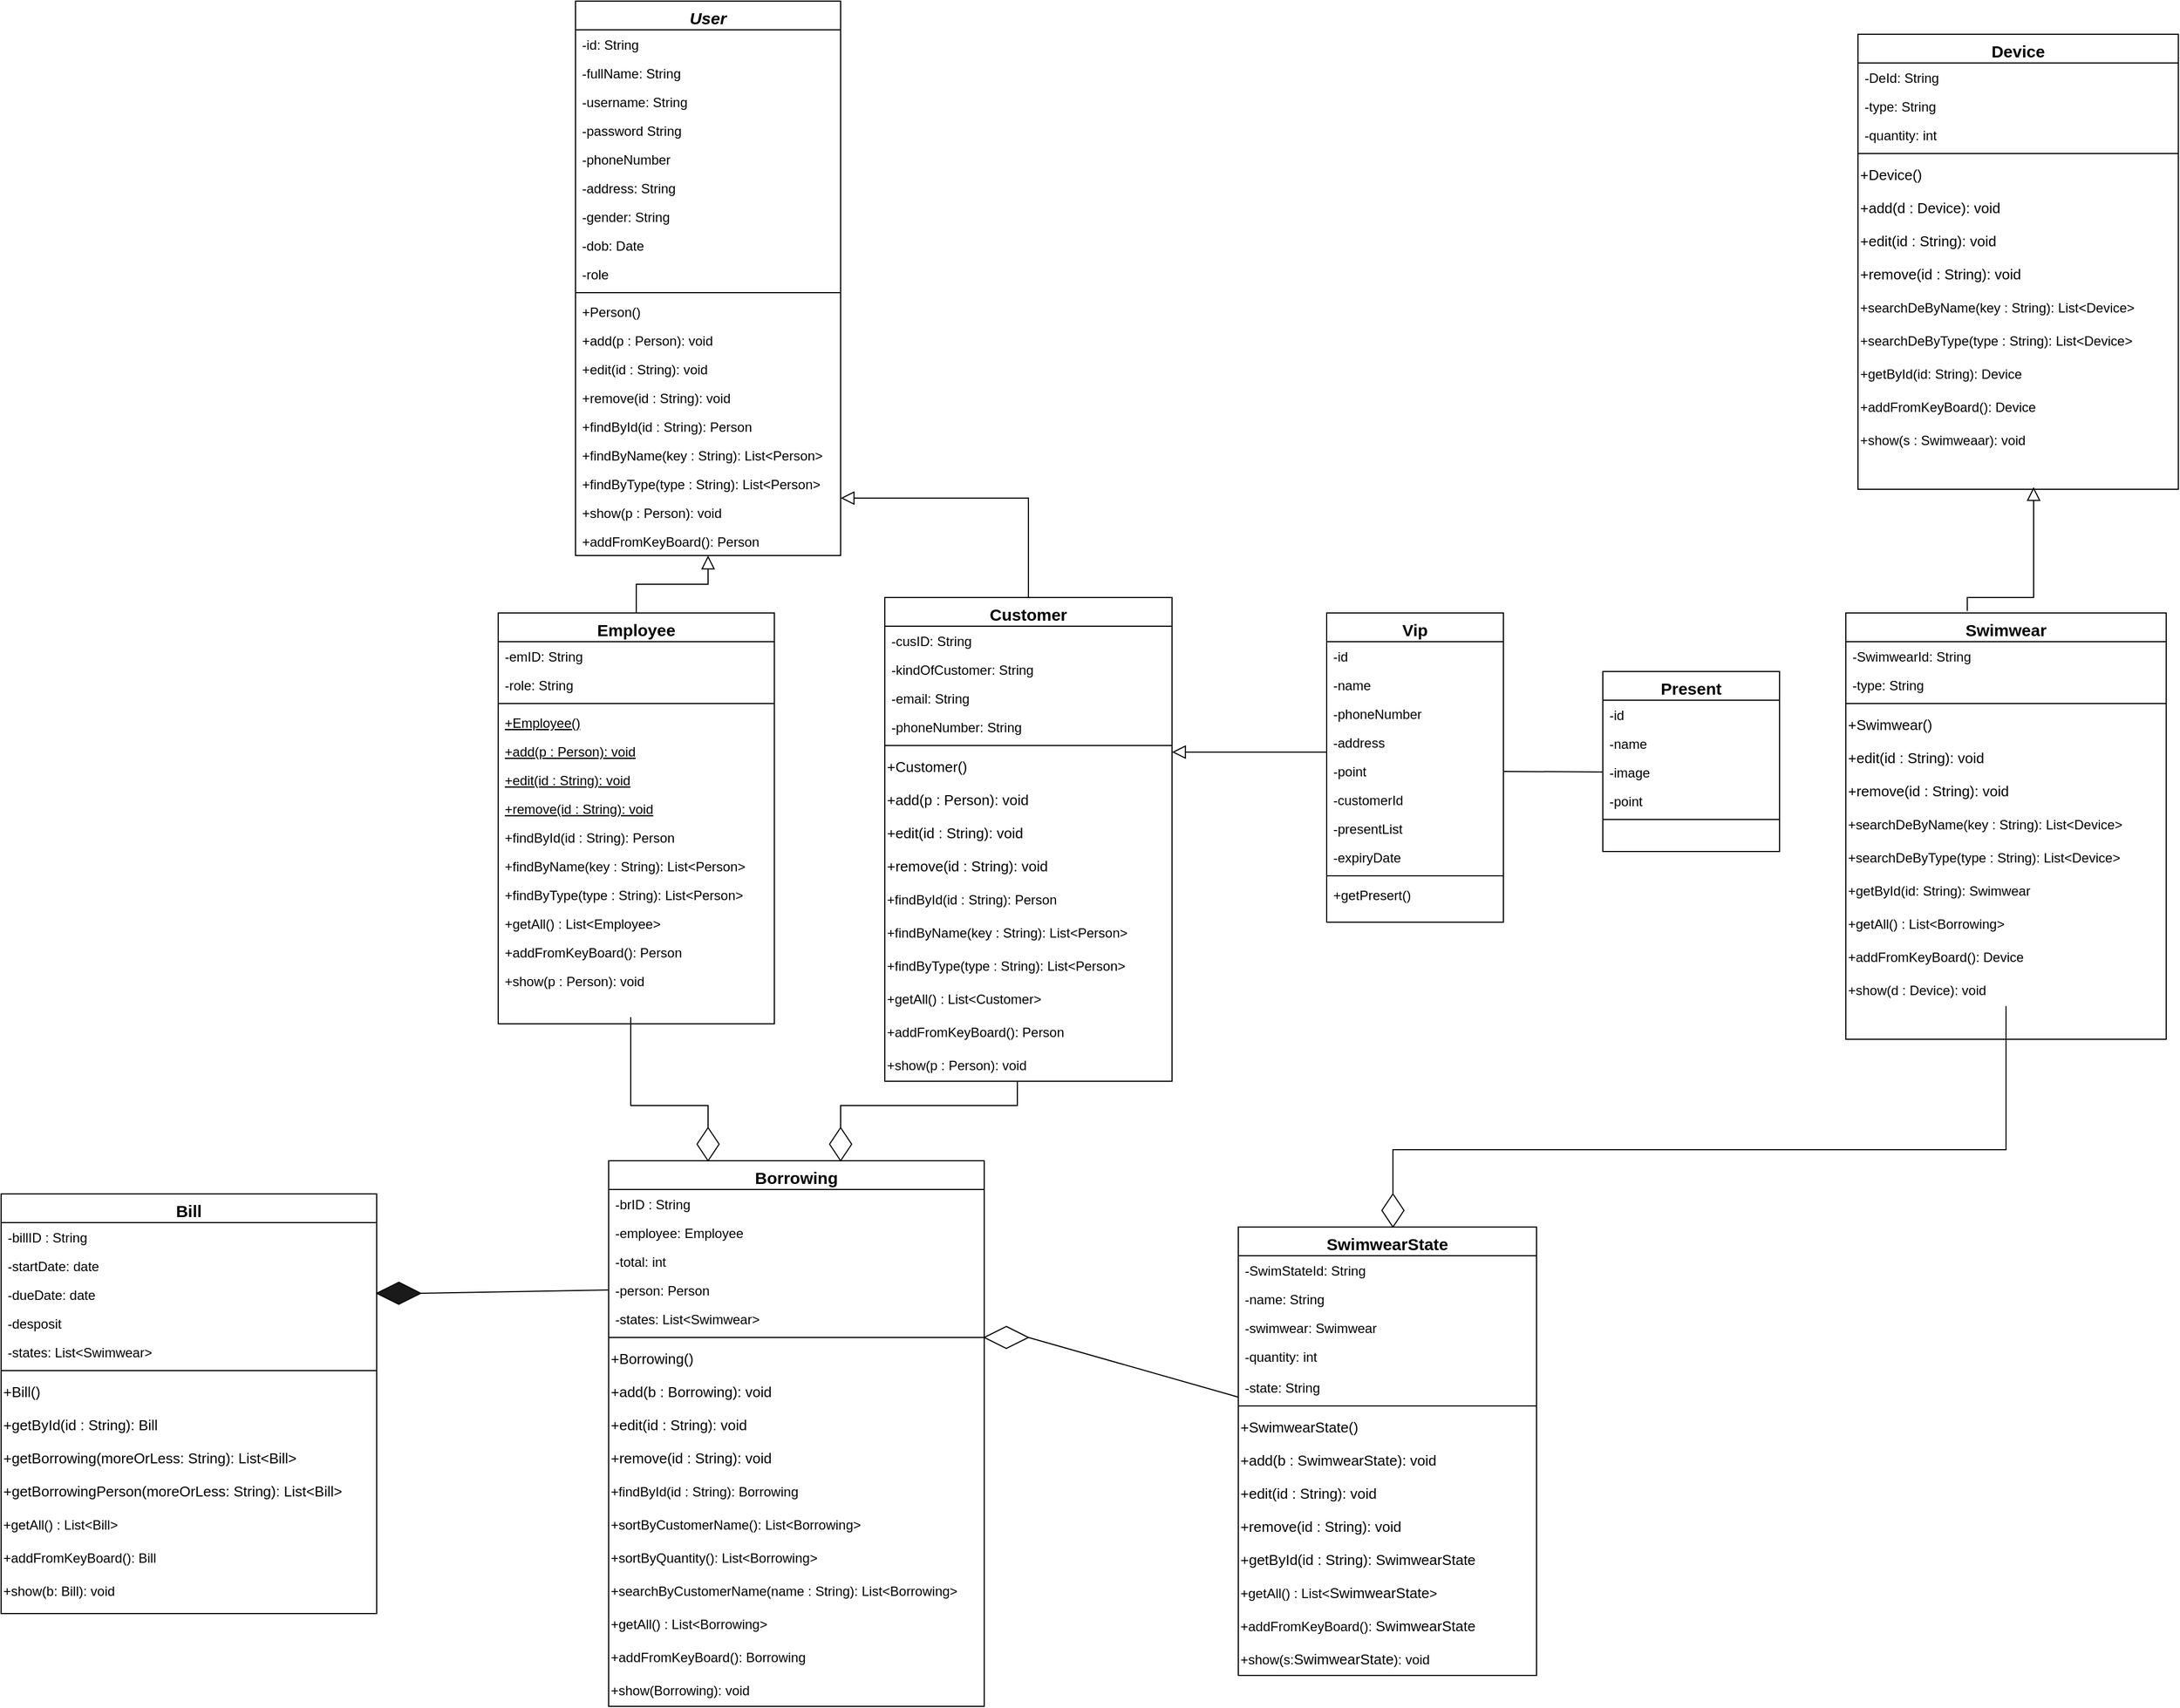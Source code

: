 <mxfile version="20.0.4" type="github">
  <diagram id="C5RBs43oDa-KdzZeNtuy" name="Page-1">
    <mxGraphModel dx="2500" dy="934" grid="1" gridSize="10" guides="1" tooltips="1" connect="1" arrows="1" fold="1" page="1" pageScale="1" pageWidth="827" pageHeight="1169" math="0" shadow="0">
      <root>
        <mxCell id="WIyWlLk6GJQsqaUBKTNV-0" />
        <mxCell id="WIyWlLk6GJQsqaUBKTNV-1" parent="WIyWlLk6GJQsqaUBKTNV-0" />
        <mxCell id="zkfFHV4jXpPFQw0GAbJ--0" value="User" style="swimlane;fontStyle=3;align=center;verticalAlign=top;childLayout=stackLayout;horizontal=1;startSize=26;horizontalStack=0;resizeParent=1;resizeLast=0;collapsible=1;marginBottom=0;rounded=0;shadow=0;strokeWidth=1;fontSize=15;" parent="WIyWlLk6GJQsqaUBKTNV-1" vertex="1">
          <mxGeometry x="80" y="80" width="240" height="502" as="geometry">
            <mxRectangle x="230" y="140" width="160" height="26" as="alternateBounds" />
          </mxGeometry>
        </mxCell>
        <mxCell id="zkfFHV4jXpPFQw0GAbJ--1" value="-id: String" style="text;align=left;verticalAlign=top;spacingLeft=4;spacingRight=4;overflow=hidden;rotatable=0;points=[[0,0.5],[1,0.5]];portConstraint=eastwest;" parent="zkfFHV4jXpPFQw0GAbJ--0" vertex="1">
          <mxGeometry y="26" width="240" height="26" as="geometry" />
        </mxCell>
        <mxCell id="zkfFHV4jXpPFQw0GAbJ--3" value="-fullName: String" style="text;align=left;verticalAlign=top;spacingLeft=4;spacingRight=4;overflow=hidden;rotatable=0;points=[[0,0.5],[1,0.5]];portConstraint=eastwest;rounded=0;shadow=0;html=0;" parent="zkfFHV4jXpPFQw0GAbJ--0" vertex="1">
          <mxGeometry y="52" width="240" height="26" as="geometry" />
        </mxCell>
        <mxCell id="CpSPs4R8aBvfsqDVBA-J-162" value="-username: String" style="text;align=left;verticalAlign=top;spacingLeft=4;spacingRight=4;overflow=hidden;rotatable=0;points=[[0,0.5],[1,0.5]];portConstraint=eastwest;rounded=0;shadow=0;html=0;" parent="zkfFHV4jXpPFQw0GAbJ--0" vertex="1">
          <mxGeometry y="78" width="240" height="26" as="geometry" />
        </mxCell>
        <mxCell id="CpSPs4R8aBvfsqDVBA-J-163" value="-password String" style="text;align=left;verticalAlign=top;spacingLeft=4;spacingRight=4;overflow=hidden;rotatable=0;points=[[0,0.5],[1,0.5]];portConstraint=eastwest;rounded=0;shadow=0;html=0;" parent="zkfFHV4jXpPFQw0GAbJ--0" vertex="1">
          <mxGeometry y="104" width="240" height="26" as="geometry" />
        </mxCell>
        <mxCell id="VSFEl0KNJ44DRiUEqssa-25" value="-phoneNumber" style="text;align=left;verticalAlign=top;spacingLeft=4;spacingRight=4;overflow=hidden;rotatable=0;points=[[0,0.5],[1,0.5]];portConstraint=eastwest;rounded=0;shadow=0;html=0;" vertex="1" parent="zkfFHV4jXpPFQw0GAbJ--0">
          <mxGeometry y="130" width="240" height="26" as="geometry" />
        </mxCell>
        <mxCell id="CpSPs4R8aBvfsqDVBA-J-0" value="-address: String" style="text;align=left;verticalAlign=top;spacingLeft=4;spacingRight=4;overflow=hidden;rotatable=0;points=[[0,0.5],[1,0.5]];portConstraint=eastwest;rounded=0;shadow=0;html=0;" parent="zkfFHV4jXpPFQw0GAbJ--0" vertex="1">
          <mxGeometry y="156" width="240" height="26" as="geometry" />
        </mxCell>
        <mxCell id="CpSPs4R8aBvfsqDVBA-J-1" value="-gender: String" style="text;align=left;verticalAlign=top;spacingLeft=4;spacingRight=4;overflow=hidden;rotatable=0;points=[[0,0.5],[1,0.5]];portConstraint=eastwest;rounded=0;shadow=0;html=0;" parent="zkfFHV4jXpPFQw0GAbJ--0" vertex="1">
          <mxGeometry y="182" width="240" height="26" as="geometry" />
        </mxCell>
        <mxCell id="CpSPs4R8aBvfsqDVBA-J-2" value="-dob: Date" style="text;align=left;verticalAlign=top;spacingLeft=4;spacingRight=4;overflow=hidden;rotatable=0;points=[[0,0.5],[1,0.5]];portConstraint=eastwest;rounded=0;shadow=0;html=0;" parent="zkfFHV4jXpPFQw0GAbJ--0" vertex="1">
          <mxGeometry y="208" width="240" height="26" as="geometry" />
        </mxCell>
        <mxCell id="VSFEl0KNJ44DRiUEqssa-26" value="-role" style="text;align=left;verticalAlign=top;spacingLeft=4;spacingRight=4;overflow=hidden;rotatable=0;points=[[0,0.5],[1,0.5]];portConstraint=eastwest;rounded=0;shadow=0;html=0;" vertex="1" parent="zkfFHV4jXpPFQw0GAbJ--0">
          <mxGeometry y="234" width="240" height="26" as="geometry" />
        </mxCell>
        <mxCell id="zkfFHV4jXpPFQw0GAbJ--4" value="" style="line;html=1;strokeWidth=1;align=left;verticalAlign=middle;spacingTop=-1;spacingLeft=3;spacingRight=3;rotatable=0;labelPosition=right;points=[];portConstraint=eastwest;" parent="zkfFHV4jXpPFQw0GAbJ--0" vertex="1">
          <mxGeometry y="260" width="240" height="8" as="geometry" />
        </mxCell>
        <mxCell id="zkfFHV4jXpPFQw0GAbJ--5" value="+Person()" style="text;align=left;verticalAlign=top;spacingLeft=4;spacingRight=4;overflow=hidden;rotatable=0;points=[[0,0.5],[1,0.5]];portConstraint=eastwest;" parent="zkfFHV4jXpPFQw0GAbJ--0" vertex="1">
          <mxGeometry y="268" width="240" height="26" as="geometry" />
        </mxCell>
        <mxCell id="CpSPs4R8aBvfsqDVBA-J-3" value="+add(p : Person): void" style="text;align=left;verticalAlign=top;spacingLeft=4;spacingRight=4;overflow=hidden;rotatable=0;points=[[0,0.5],[1,0.5]];portConstraint=eastwest;" parent="zkfFHV4jXpPFQw0GAbJ--0" vertex="1">
          <mxGeometry y="294" width="240" height="26" as="geometry" />
        </mxCell>
        <mxCell id="CpSPs4R8aBvfsqDVBA-J-4" value="+edit(id : String): void" style="text;align=left;verticalAlign=top;spacingLeft=4;spacingRight=4;overflow=hidden;rotatable=0;points=[[0,0.5],[1,0.5]];portConstraint=eastwest;" parent="zkfFHV4jXpPFQw0GAbJ--0" vertex="1">
          <mxGeometry y="320" width="240" height="26" as="geometry" />
        </mxCell>
        <mxCell id="CpSPs4R8aBvfsqDVBA-J-5" value="+remove(id : String): void" style="text;align=left;verticalAlign=top;spacingLeft=4;spacingRight=4;overflow=hidden;rotatable=0;points=[[0,0.5],[1,0.5]];portConstraint=eastwest;" parent="zkfFHV4jXpPFQw0GAbJ--0" vertex="1">
          <mxGeometry y="346" width="240" height="26" as="geometry" />
        </mxCell>
        <mxCell id="CpSPs4R8aBvfsqDVBA-J-6" value="+findById(id : String): Person" style="text;align=left;verticalAlign=top;spacingLeft=4;spacingRight=4;overflow=hidden;rotatable=0;points=[[0,0.5],[1,0.5]];portConstraint=eastwest;" parent="zkfFHV4jXpPFQw0GAbJ--0" vertex="1">
          <mxGeometry y="372" width="240" height="26" as="geometry" />
        </mxCell>
        <mxCell id="CpSPs4R8aBvfsqDVBA-J-7" value="+findByName(key : String): List&lt;Person&gt;" style="text;align=left;verticalAlign=top;spacingLeft=4;spacingRight=4;overflow=hidden;rotatable=0;points=[[0,0.5],[1,0.5]];portConstraint=eastwest;" parent="zkfFHV4jXpPFQw0GAbJ--0" vertex="1">
          <mxGeometry y="398" width="240" height="26" as="geometry" />
        </mxCell>
        <mxCell id="CpSPs4R8aBvfsqDVBA-J-10" value="+findByType(type : String): List&lt;Person&gt;" style="text;align=left;verticalAlign=top;spacingLeft=4;spacingRight=4;overflow=hidden;rotatable=0;points=[[0,0.5],[1,0.5]];portConstraint=eastwest;" parent="zkfFHV4jXpPFQw0GAbJ--0" vertex="1">
          <mxGeometry y="424" width="240" height="26" as="geometry" />
        </mxCell>
        <mxCell id="CpSPs4R8aBvfsqDVBA-J-11" value="+show(p : Person): void" style="text;align=left;verticalAlign=top;spacingLeft=4;spacingRight=4;overflow=hidden;rotatable=0;points=[[0,0.5],[1,0.5]];portConstraint=eastwest;" parent="zkfFHV4jXpPFQw0GAbJ--0" vertex="1">
          <mxGeometry y="450" width="240" height="26" as="geometry" />
        </mxCell>
        <mxCell id="CpSPs4R8aBvfsqDVBA-J-12" value="+addFromKeyBoard(): Person" style="text;align=left;verticalAlign=top;spacingLeft=4;spacingRight=4;overflow=hidden;rotatable=0;points=[[0,0.5],[1,0.5]];portConstraint=eastwest;" parent="zkfFHV4jXpPFQw0GAbJ--0" vertex="1">
          <mxGeometry y="476" width="240" height="26" as="geometry" />
        </mxCell>
        <mxCell id="zkfFHV4jXpPFQw0GAbJ--6" value="Employee" style="swimlane;fontStyle=1;align=center;verticalAlign=top;childLayout=stackLayout;horizontal=1;startSize=26;horizontalStack=0;resizeParent=1;resizeLast=0;collapsible=1;marginBottom=0;rounded=0;shadow=0;strokeWidth=1;fontSize=15;" parent="WIyWlLk6GJQsqaUBKTNV-1" vertex="1">
          <mxGeometry x="10" y="634" width="250" height="372" as="geometry">
            <mxRectangle x="130" y="380" width="160" height="26" as="alternateBounds" />
          </mxGeometry>
        </mxCell>
        <mxCell id="zkfFHV4jXpPFQw0GAbJ--7" value="-emID: String" style="text;align=left;verticalAlign=top;spacingLeft=4;spacingRight=4;overflow=hidden;rotatable=0;points=[[0,0.5],[1,0.5]];portConstraint=eastwest;" parent="zkfFHV4jXpPFQw0GAbJ--6" vertex="1">
          <mxGeometry y="26" width="250" height="26" as="geometry" />
        </mxCell>
        <mxCell id="CpSPs4R8aBvfsqDVBA-J-15" value="-role: String" style="text;align=left;verticalAlign=top;spacingLeft=4;spacingRight=4;overflow=hidden;rotatable=0;points=[[0,0.5],[1,0.5]];portConstraint=eastwest;rounded=0;shadow=0;html=0;" parent="zkfFHV4jXpPFQw0GAbJ--6" vertex="1">
          <mxGeometry y="52" width="250" height="26" as="geometry" />
        </mxCell>
        <mxCell id="zkfFHV4jXpPFQw0GAbJ--9" value="" style="line;html=1;strokeWidth=1;align=left;verticalAlign=middle;spacingTop=-1;spacingLeft=3;spacingRight=3;rotatable=0;labelPosition=right;points=[];portConstraint=eastwest;" parent="zkfFHV4jXpPFQw0GAbJ--6" vertex="1">
          <mxGeometry y="78" width="250" height="8" as="geometry" />
        </mxCell>
        <mxCell id="zkfFHV4jXpPFQw0GAbJ--10" value="+Employee()" style="text;align=left;verticalAlign=top;spacingLeft=4;spacingRight=4;overflow=hidden;rotatable=0;points=[[0,0.5],[1,0.5]];portConstraint=eastwest;fontStyle=4" parent="zkfFHV4jXpPFQw0GAbJ--6" vertex="1">
          <mxGeometry y="86" width="250" height="26" as="geometry" />
        </mxCell>
        <mxCell id="CpSPs4R8aBvfsqDVBA-J-16" value="+add(p : Person): void" style="text;align=left;verticalAlign=top;spacingLeft=4;spacingRight=4;overflow=hidden;rotatable=0;points=[[0,0.5],[1,0.5]];portConstraint=eastwest;fontStyle=4" parent="zkfFHV4jXpPFQw0GAbJ--6" vertex="1">
          <mxGeometry y="112" width="250" height="26" as="geometry" />
        </mxCell>
        <mxCell id="CpSPs4R8aBvfsqDVBA-J-17" value="+edit(id : String): void" style="text;align=left;verticalAlign=top;spacingLeft=4;spacingRight=4;overflow=hidden;rotatable=0;points=[[0,0.5],[1,0.5]];portConstraint=eastwest;fontStyle=4" parent="zkfFHV4jXpPFQw0GAbJ--6" vertex="1">
          <mxGeometry y="138" width="250" height="26" as="geometry" />
        </mxCell>
        <mxCell id="CpSPs4R8aBvfsqDVBA-J-18" value="+remove(id : String): void" style="text;align=left;verticalAlign=top;spacingLeft=4;spacingRight=4;overflow=hidden;rotatable=0;points=[[0,0.5],[1,0.5]];portConstraint=eastwest;fontStyle=4" parent="zkfFHV4jXpPFQw0GAbJ--6" vertex="1">
          <mxGeometry y="164" width="250" height="26" as="geometry" />
        </mxCell>
        <mxCell id="zkfFHV4jXpPFQw0GAbJ--11" value="+findById(id : String): Person" style="text;align=left;verticalAlign=top;spacingLeft=4;spacingRight=4;overflow=hidden;rotatable=0;points=[[0,0.5],[1,0.5]];portConstraint=eastwest;" parent="zkfFHV4jXpPFQw0GAbJ--6" vertex="1">
          <mxGeometry y="190" width="250" height="26" as="geometry" />
        </mxCell>
        <mxCell id="CpSPs4R8aBvfsqDVBA-J-19" value="+findByName(key : String): List&lt;Person&gt;" style="text;align=left;verticalAlign=top;spacingLeft=4;spacingRight=4;overflow=hidden;rotatable=0;points=[[0,0.5],[1,0.5]];portConstraint=eastwest;" parent="zkfFHV4jXpPFQw0GAbJ--6" vertex="1">
          <mxGeometry y="216" width="250" height="26" as="geometry" />
        </mxCell>
        <mxCell id="CpSPs4R8aBvfsqDVBA-J-20" value="+findByType(type : String): List&lt;Person&gt;" style="text;align=left;verticalAlign=top;spacingLeft=4;spacingRight=4;overflow=hidden;rotatable=0;points=[[0,0.5],[1,0.5]];portConstraint=eastwest;" parent="zkfFHV4jXpPFQw0GAbJ--6" vertex="1">
          <mxGeometry y="242" width="250" height="26" as="geometry" />
        </mxCell>
        <mxCell id="CpSPs4R8aBvfsqDVBA-J-21" value="+getAll() : List&lt;Employee&gt;" style="text;align=left;verticalAlign=top;spacingLeft=4;spacingRight=4;overflow=hidden;rotatable=0;points=[[0,0.5],[1,0.5]];portConstraint=eastwest;" parent="zkfFHV4jXpPFQw0GAbJ--6" vertex="1">
          <mxGeometry y="268" width="250" height="26" as="geometry" />
        </mxCell>
        <mxCell id="CpSPs4R8aBvfsqDVBA-J-22" value="+addFromKeyBoard(): Person" style="text;align=left;verticalAlign=top;spacingLeft=4;spacingRight=4;overflow=hidden;rotatable=0;points=[[0,0.5],[1,0.5]];portConstraint=eastwest;" parent="zkfFHV4jXpPFQw0GAbJ--6" vertex="1">
          <mxGeometry y="294" width="250" height="26" as="geometry" />
        </mxCell>
        <mxCell id="CpSPs4R8aBvfsqDVBA-J-23" value="+show(p : Person): void" style="text;align=left;verticalAlign=top;spacingLeft=4;spacingRight=4;overflow=hidden;rotatable=0;points=[[0,0.5],[1,0.5]];portConstraint=eastwest;" parent="zkfFHV4jXpPFQw0GAbJ--6" vertex="1">
          <mxGeometry y="320" width="250" height="26" as="geometry" />
        </mxCell>
        <mxCell id="zkfFHV4jXpPFQw0GAbJ--12" value="" style="endArrow=block;endSize=10;endFill=0;shadow=0;strokeWidth=1;rounded=0;edgeStyle=elbowEdgeStyle;elbow=vertical;" parent="WIyWlLk6GJQsqaUBKTNV-1" source="zkfFHV4jXpPFQw0GAbJ--6" target="zkfFHV4jXpPFQw0GAbJ--0" edge="1">
          <mxGeometry width="160" relative="1" as="geometry">
            <mxPoint x="200" y="203" as="sourcePoint" />
            <mxPoint x="200" y="203" as="targetPoint" />
          </mxGeometry>
        </mxCell>
        <mxCell id="zkfFHV4jXpPFQw0GAbJ--13" value="Customer" style="swimlane;fontStyle=1;align=center;verticalAlign=top;childLayout=stackLayout;horizontal=1;startSize=26;horizontalStack=0;resizeParent=1;resizeLast=0;collapsible=1;marginBottom=0;rounded=0;shadow=0;strokeWidth=1;fontSize=15;" parent="WIyWlLk6GJQsqaUBKTNV-1" vertex="1">
          <mxGeometry x="360" y="620" width="260" height="438" as="geometry">
            <mxRectangle x="340" y="380" width="170" height="26" as="alternateBounds" />
          </mxGeometry>
        </mxCell>
        <mxCell id="zkfFHV4jXpPFQw0GAbJ--14" value="-cusID: String" style="text;align=left;verticalAlign=top;spacingLeft=4;spacingRight=4;overflow=hidden;rotatable=0;points=[[0,0.5],[1,0.5]];portConstraint=eastwest;" parent="zkfFHV4jXpPFQw0GAbJ--13" vertex="1">
          <mxGeometry y="26" width="260" height="26" as="geometry" />
        </mxCell>
        <mxCell id="CpSPs4R8aBvfsqDVBA-J-24" value="-kindOfCustomer: String" style="text;align=left;verticalAlign=top;spacingLeft=4;spacingRight=4;overflow=hidden;rotatable=0;points=[[0,0.5],[1,0.5]];portConstraint=eastwest;" parent="zkfFHV4jXpPFQw0GAbJ--13" vertex="1">
          <mxGeometry y="52" width="260" height="26" as="geometry" />
        </mxCell>
        <mxCell id="CpSPs4R8aBvfsqDVBA-J-25" value="-email: String" style="text;align=left;verticalAlign=top;spacingLeft=4;spacingRight=4;overflow=hidden;rotatable=0;points=[[0,0.5],[1,0.5]];portConstraint=eastwest;" parent="zkfFHV4jXpPFQw0GAbJ--13" vertex="1">
          <mxGeometry y="78" width="260" height="26" as="geometry" />
        </mxCell>
        <mxCell id="CpSPs4R8aBvfsqDVBA-J-29" value="-phoneNumber: String" style="text;align=left;verticalAlign=top;spacingLeft=4;spacingRight=4;overflow=hidden;rotatable=0;points=[[0,0.5],[1,0.5]];portConstraint=eastwest;" parent="zkfFHV4jXpPFQw0GAbJ--13" vertex="1">
          <mxGeometry y="104" width="260" height="26" as="geometry" />
        </mxCell>
        <mxCell id="zkfFHV4jXpPFQw0GAbJ--15" value="" style="line;html=1;strokeWidth=1;align=left;verticalAlign=middle;spacingTop=-1;spacingLeft=3;spacingRight=3;rotatable=0;labelPosition=right;points=[];portConstraint=eastwest;" parent="zkfFHV4jXpPFQw0GAbJ--13" vertex="1">
          <mxGeometry y="130" width="260" height="8" as="geometry" />
        </mxCell>
        <mxCell id="CpSPs4R8aBvfsqDVBA-J-30" value="+Customer()" style="text;html=1;align=left;verticalAlign=middle;resizable=0;points=[];autosize=1;strokeColor=none;fillColor=none;fontSize=13;" parent="zkfFHV4jXpPFQw0GAbJ--13" vertex="1">
          <mxGeometry y="138" width="260" height="30" as="geometry" />
        </mxCell>
        <mxCell id="CpSPs4R8aBvfsqDVBA-J-32" value="+add(p : Person): void" style="text;html=1;align=left;verticalAlign=middle;resizable=0;points=[];autosize=1;strokeColor=none;fillColor=none;fontSize=13;" parent="zkfFHV4jXpPFQw0GAbJ--13" vertex="1">
          <mxGeometry y="168" width="260" height="30" as="geometry" />
        </mxCell>
        <mxCell id="CpSPs4R8aBvfsqDVBA-J-33" value="+edit(id : String): void" style="text;html=1;align=left;verticalAlign=middle;resizable=0;points=[];autosize=1;strokeColor=none;fillColor=none;fontSize=13;" parent="zkfFHV4jXpPFQw0GAbJ--13" vertex="1">
          <mxGeometry y="198" width="260" height="30" as="geometry" />
        </mxCell>
        <mxCell id="CpSPs4R8aBvfsqDVBA-J-34" value="+remove(id : String): void" style="text;html=1;align=left;verticalAlign=middle;resizable=0;points=[];autosize=1;strokeColor=none;fillColor=none;fontSize=13;" parent="zkfFHV4jXpPFQw0GAbJ--13" vertex="1">
          <mxGeometry y="228" width="260" height="30" as="geometry" />
        </mxCell>
        <mxCell id="CpSPs4R8aBvfsqDVBA-J-35" value="&lt;span style=&quot;font-size: 12px;&quot;&gt;+findById(id : String): Person&lt;/span&gt;" style="text;html=1;align=left;verticalAlign=middle;resizable=0;points=[];autosize=1;strokeColor=none;fillColor=none;fontSize=13;" parent="zkfFHV4jXpPFQw0GAbJ--13" vertex="1">
          <mxGeometry y="258" width="260" height="30" as="geometry" />
        </mxCell>
        <mxCell id="CpSPs4R8aBvfsqDVBA-J-36" value="&lt;span style=&quot;font-size: 12px;&quot;&gt;+findByName(key : String): List&amp;lt;Person&amp;gt;&lt;/span&gt;" style="text;html=1;align=left;verticalAlign=middle;resizable=0;points=[];autosize=1;strokeColor=none;fillColor=none;fontSize=13;" parent="zkfFHV4jXpPFQw0GAbJ--13" vertex="1">
          <mxGeometry y="288" width="260" height="30" as="geometry" />
        </mxCell>
        <mxCell id="CpSPs4R8aBvfsqDVBA-J-37" value="&lt;span style=&quot;font-size: 12px;&quot;&gt;+findByType(type : String): List&amp;lt;Person&amp;gt;&lt;/span&gt;" style="text;html=1;align=left;verticalAlign=middle;resizable=0;points=[];autosize=1;strokeColor=none;fillColor=none;fontSize=13;" parent="zkfFHV4jXpPFQw0GAbJ--13" vertex="1">
          <mxGeometry y="318" width="260" height="30" as="geometry" />
        </mxCell>
        <mxCell id="CpSPs4R8aBvfsqDVBA-J-38" value="&lt;span style=&quot;font-size: 12px;&quot;&gt;+getAll() : List&amp;lt;Customer&amp;gt;&lt;/span&gt;" style="text;html=1;align=left;verticalAlign=middle;resizable=0;points=[];autosize=1;strokeColor=none;fillColor=none;fontSize=13;" parent="zkfFHV4jXpPFQw0GAbJ--13" vertex="1">
          <mxGeometry y="348" width="260" height="30" as="geometry" />
        </mxCell>
        <mxCell id="CpSPs4R8aBvfsqDVBA-J-39" value="&lt;span style=&quot;font-size: 12px;&quot;&gt;+addFromKeyBoard(): Person&lt;/span&gt;" style="text;html=1;align=left;verticalAlign=middle;resizable=0;points=[];autosize=1;strokeColor=none;fillColor=none;fontSize=13;" parent="zkfFHV4jXpPFQw0GAbJ--13" vertex="1">
          <mxGeometry y="378" width="260" height="30" as="geometry" />
        </mxCell>
        <mxCell id="CpSPs4R8aBvfsqDVBA-J-40" value="&lt;span style=&quot;font-size: 12px;&quot;&gt;+show(p : Person): void&lt;/span&gt;" style="text;html=1;align=left;verticalAlign=middle;resizable=0;points=[];autosize=1;strokeColor=none;fillColor=none;fontSize=13;" parent="zkfFHV4jXpPFQw0GAbJ--13" vertex="1">
          <mxGeometry y="408" width="260" height="30" as="geometry" />
        </mxCell>
        <mxCell id="zkfFHV4jXpPFQw0GAbJ--16" value="" style="endArrow=block;endSize=10;endFill=0;shadow=0;strokeWidth=1;rounded=0;edgeStyle=elbowEdgeStyle;elbow=vertical;" parent="WIyWlLk6GJQsqaUBKTNV-1" source="zkfFHV4jXpPFQw0GAbJ--13" target="zkfFHV4jXpPFQw0GAbJ--0" edge="1">
          <mxGeometry width="160" relative="1" as="geometry">
            <mxPoint x="210" y="373" as="sourcePoint" />
            <mxPoint x="310" y="271" as="targetPoint" />
            <Array as="points">
              <mxPoint x="280" y="530" />
              <mxPoint x="300" y="550" />
              <mxPoint x="340" y="560" />
            </Array>
          </mxGeometry>
        </mxCell>
        <mxCell id="CpSPs4R8aBvfsqDVBA-J-83" value="Borrowing" style="swimlane;fontStyle=1;align=center;verticalAlign=top;childLayout=stackLayout;horizontal=1;startSize=26;horizontalStack=0;resizeParent=1;resizeLast=0;collapsible=1;marginBottom=0;rounded=0;shadow=0;strokeWidth=1;fontSize=15;" parent="WIyWlLk6GJQsqaUBKTNV-1" vertex="1">
          <mxGeometry x="110" y="1130" width="340" height="494" as="geometry">
            <mxRectangle x="340" y="380" width="170" height="26" as="alternateBounds" />
          </mxGeometry>
        </mxCell>
        <mxCell id="CpSPs4R8aBvfsqDVBA-J-84" value="-brID : String" style="text;align=left;verticalAlign=top;spacingLeft=4;spacingRight=4;overflow=hidden;rotatable=0;points=[[0,0.5],[1,0.5]];portConstraint=eastwest;" parent="CpSPs4R8aBvfsqDVBA-J-83" vertex="1">
          <mxGeometry y="26" width="340" height="26" as="geometry" />
        </mxCell>
        <mxCell id="CpSPs4R8aBvfsqDVBA-J-85" value="-employee: Employee" style="text;align=left;verticalAlign=top;spacingLeft=4;spacingRight=4;overflow=hidden;rotatable=0;points=[[0,0.5],[1,0.5]];portConstraint=eastwest;" parent="CpSPs4R8aBvfsqDVBA-J-83" vertex="1">
          <mxGeometry y="52" width="340" height="26" as="geometry" />
        </mxCell>
        <mxCell id="CpSPs4R8aBvfsqDVBA-J-86" value="-total: int" style="text;align=left;verticalAlign=top;spacingLeft=4;spacingRight=4;overflow=hidden;rotatable=0;points=[[0,0.5],[1,0.5]];portConstraint=eastwest;" parent="CpSPs4R8aBvfsqDVBA-J-83" vertex="1">
          <mxGeometry y="78" width="340" height="26" as="geometry" />
        </mxCell>
        <mxCell id="CpSPs4R8aBvfsqDVBA-J-87" value="-person: Person" style="text;align=left;verticalAlign=top;spacingLeft=4;spacingRight=4;overflow=hidden;rotatable=0;points=[[0,0.5],[1,0.5]];portConstraint=eastwest;" parent="CpSPs4R8aBvfsqDVBA-J-83" vertex="1">
          <mxGeometry y="104" width="340" height="26" as="geometry" />
        </mxCell>
        <mxCell id="CpSPs4R8aBvfsqDVBA-J-101" value="-states: List&lt;Swimwear&gt;" style="text;align=left;verticalAlign=top;spacingLeft=4;spacingRight=4;overflow=hidden;rotatable=0;points=[[0,0.5],[1,0.5]];portConstraint=eastwest;" parent="CpSPs4R8aBvfsqDVBA-J-83" vertex="1">
          <mxGeometry y="130" width="340" height="26" as="geometry" />
        </mxCell>
        <mxCell id="CpSPs4R8aBvfsqDVBA-J-88" value="" style="line;html=1;strokeWidth=1;align=left;verticalAlign=middle;spacingTop=-1;spacingLeft=3;spacingRight=3;rotatable=0;labelPosition=right;points=[];portConstraint=eastwest;" parent="CpSPs4R8aBvfsqDVBA-J-83" vertex="1">
          <mxGeometry y="156" width="340" height="8" as="geometry" />
        </mxCell>
        <mxCell id="CpSPs4R8aBvfsqDVBA-J-89" value="+Borrowing()" style="text;html=1;align=left;verticalAlign=middle;resizable=0;points=[];autosize=1;strokeColor=none;fillColor=none;fontSize=13;" parent="CpSPs4R8aBvfsqDVBA-J-83" vertex="1">
          <mxGeometry y="164" width="340" height="30" as="geometry" />
        </mxCell>
        <mxCell id="CpSPs4R8aBvfsqDVBA-J-90" value="+add(b : Borrowing): void" style="text;html=1;align=left;verticalAlign=middle;resizable=0;points=[];autosize=1;strokeColor=none;fillColor=none;fontSize=13;" parent="CpSPs4R8aBvfsqDVBA-J-83" vertex="1">
          <mxGeometry y="194" width="340" height="30" as="geometry" />
        </mxCell>
        <mxCell id="CpSPs4R8aBvfsqDVBA-J-91" value="+edit(id : String): void" style="text;html=1;align=left;verticalAlign=middle;resizable=0;points=[];autosize=1;strokeColor=none;fillColor=none;fontSize=13;" parent="CpSPs4R8aBvfsqDVBA-J-83" vertex="1">
          <mxGeometry y="224" width="340" height="30" as="geometry" />
        </mxCell>
        <mxCell id="CpSPs4R8aBvfsqDVBA-J-92" value="+remove(id : String): void" style="text;html=1;align=left;verticalAlign=middle;resizable=0;points=[];autosize=1;strokeColor=none;fillColor=none;fontSize=13;" parent="CpSPs4R8aBvfsqDVBA-J-83" vertex="1">
          <mxGeometry y="254" width="340" height="30" as="geometry" />
        </mxCell>
        <mxCell id="CpSPs4R8aBvfsqDVBA-J-93" value="&lt;span style=&quot;font-size: 12px;&quot;&gt;+findById(id : String): Borrowing&lt;/span&gt;" style="text;html=1;align=left;verticalAlign=middle;resizable=0;points=[];autosize=1;strokeColor=none;fillColor=none;fontSize=13;" parent="CpSPs4R8aBvfsqDVBA-J-83" vertex="1">
          <mxGeometry y="284" width="340" height="30" as="geometry" />
        </mxCell>
        <mxCell id="CpSPs4R8aBvfsqDVBA-J-94" value="&lt;span style=&quot;font-size: 12px;&quot;&gt;+sortByCustomerName(): List&amp;lt;Borrowing&amp;gt;&lt;/span&gt;" style="text;html=1;align=left;verticalAlign=middle;resizable=0;points=[];autosize=1;strokeColor=none;fillColor=none;fontSize=13;" parent="CpSPs4R8aBvfsqDVBA-J-83" vertex="1">
          <mxGeometry y="314" width="340" height="30" as="geometry" />
        </mxCell>
        <mxCell id="CpSPs4R8aBvfsqDVBA-J-95" value="&lt;span style=&quot;font-size: 12px;&quot;&gt;+sortByQuantity(): List&amp;lt;Borrowing&amp;gt;&lt;/span&gt;" style="text;html=1;align=left;verticalAlign=middle;resizable=0;points=[];autosize=1;strokeColor=none;fillColor=none;fontSize=13;" parent="CpSPs4R8aBvfsqDVBA-J-83" vertex="1">
          <mxGeometry y="344" width="340" height="30" as="geometry" />
        </mxCell>
        <mxCell id="CpSPs4R8aBvfsqDVBA-J-96" value="&lt;span style=&quot;font-size: 12px;&quot;&gt;+searchByCustomerName(name : String): List&amp;lt;Borrowing&amp;gt;&lt;/span&gt;" style="text;html=1;align=left;verticalAlign=middle;resizable=0;points=[];autosize=1;strokeColor=none;fillColor=none;fontSize=13;" parent="CpSPs4R8aBvfsqDVBA-J-83" vertex="1">
          <mxGeometry y="374" width="340" height="30" as="geometry" />
        </mxCell>
        <mxCell id="CpSPs4R8aBvfsqDVBA-J-102" value="&lt;span style=&quot;font-size: 12px;&quot;&gt;+getAll() : List&amp;lt;Borrowing&amp;gt;&lt;/span&gt;" style="text;html=1;align=left;verticalAlign=middle;resizable=0;points=[];autosize=1;strokeColor=none;fillColor=none;fontSize=13;" parent="CpSPs4R8aBvfsqDVBA-J-83" vertex="1">
          <mxGeometry y="404" width="340" height="30" as="geometry" />
        </mxCell>
        <mxCell id="CpSPs4R8aBvfsqDVBA-J-97" value="&lt;span style=&quot;font-size: 12px;&quot;&gt;+addFromKeyBoard(): Borrowing&lt;/span&gt;" style="text;html=1;align=left;verticalAlign=middle;resizable=0;points=[];autosize=1;strokeColor=none;fillColor=none;fontSize=13;" parent="CpSPs4R8aBvfsqDVBA-J-83" vertex="1">
          <mxGeometry y="434" width="340" height="30" as="geometry" />
        </mxCell>
        <mxCell id="CpSPs4R8aBvfsqDVBA-J-98" value="&lt;span style=&quot;font-size: 12px;&quot;&gt;+show(Borrowing): void&lt;/span&gt;" style="text;html=1;align=left;verticalAlign=middle;resizable=0;points=[];autosize=1;strokeColor=none;fillColor=none;fontSize=13;" parent="CpSPs4R8aBvfsqDVBA-J-83" vertex="1">
          <mxGeometry y="464" width="340" height="30" as="geometry" />
        </mxCell>
        <mxCell id="CpSPs4R8aBvfsqDVBA-J-104" value="Bill" style="swimlane;fontStyle=1;align=center;verticalAlign=top;childLayout=stackLayout;horizontal=1;startSize=26;horizontalStack=0;resizeParent=1;resizeLast=0;collapsible=1;marginBottom=0;rounded=0;shadow=0;strokeWidth=1;fontSize=15;" parent="WIyWlLk6GJQsqaUBKTNV-1" vertex="1">
          <mxGeometry x="-440" y="1160" width="340" height="380" as="geometry">
            <mxRectangle x="340" y="380" width="170" height="26" as="alternateBounds" />
          </mxGeometry>
        </mxCell>
        <mxCell id="CpSPs4R8aBvfsqDVBA-J-105" value="-billID : String" style="text;align=left;verticalAlign=top;spacingLeft=4;spacingRight=4;overflow=hidden;rotatable=0;points=[[0,0.5],[1,0.5]];portConstraint=eastwest;" parent="CpSPs4R8aBvfsqDVBA-J-104" vertex="1">
          <mxGeometry y="26" width="340" height="26" as="geometry" />
        </mxCell>
        <mxCell id="CpSPs4R8aBvfsqDVBA-J-106" value="-startDate: date" style="text;align=left;verticalAlign=top;spacingLeft=4;spacingRight=4;overflow=hidden;rotatable=0;points=[[0,0.5],[1,0.5]];portConstraint=eastwest;" parent="CpSPs4R8aBvfsqDVBA-J-104" vertex="1">
          <mxGeometry y="52" width="340" height="26" as="geometry" />
        </mxCell>
        <mxCell id="CpSPs4R8aBvfsqDVBA-J-107" value="-dueDate: date" style="text;align=left;verticalAlign=top;spacingLeft=4;spacingRight=4;overflow=hidden;rotatable=0;points=[[0,0.5],[1,0.5]];portConstraint=eastwest;" parent="CpSPs4R8aBvfsqDVBA-J-104" vertex="1">
          <mxGeometry y="78" width="340" height="26" as="geometry" />
        </mxCell>
        <mxCell id="CpSPs4R8aBvfsqDVBA-J-108" value="-desposit" style="text;align=left;verticalAlign=top;spacingLeft=4;spacingRight=4;overflow=hidden;rotatable=0;points=[[0,0.5],[1,0.5]];portConstraint=eastwest;" parent="CpSPs4R8aBvfsqDVBA-J-104" vertex="1">
          <mxGeometry y="104" width="340" height="26" as="geometry" />
        </mxCell>
        <mxCell id="CpSPs4R8aBvfsqDVBA-J-109" value="-states: List&lt;Swimwear&gt;" style="text;align=left;verticalAlign=top;spacingLeft=4;spacingRight=4;overflow=hidden;rotatable=0;points=[[0,0.5],[1,0.5]];portConstraint=eastwest;" parent="CpSPs4R8aBvfsqDVBA-J-104" vertex="1">
          <mxGeometry y="130" width="340" height="26" as="geometry" />
        </mxCell>
        <mxCell id="CpSPs4R8aBvfsqDVBA-J-110" value="" style="line;html=1;strokeWidth=1;align=left;verticalAlign=middle;spacingTop=-1;spacingLeft=3;spacingRight=3;rotatable=0;labelPosition=right;points=[];portConstraint=eastwest;" parent="CpSPs4R8aBvfsqDVBA-J-104" vertex="1">
          <mxGeometry y="156" width="340" height="8" as="geometry" />
        </mxCell>
        <mxCell id="CpSPs4R8aBvfsqDVBA-J-111" value="+Bill()" style="text;html=1;align=left;verticalAlign=middle;resizable=0;points=[];autosize=1;strokeColor=none;fillColor=none;fontSize=13;" parent="CpSPs4R8aBvfsqDVBA-J-104" vertex="1">
          <mxGeometry y="164" width="340" height="30" as="geometry" />
        </mxCell>
        <mxCell id="CpSPs4R8aBvfsqDVBA-J-112" value="+getById(id : String): Bill" style="text;html=1;align=left;verticalAlign=middle;resizable=0;points=[];autosize=1;strokeColor=none;fillColor=none;fontSize=13;" parent="CpSPs4R8aBvfsqDVBA-J-104" vertex="1">
          <mxGeometry y="194" width="340" height="30" as="geometry" />
        </mxCell>
        <mxCell id="CpSPs4R8aBvfsqDVBA-J-113" value="+getBorrowing(moreOrLess: String): List&amp;lt;Bill&amp;gt;" style="text;html=1;align=left;verticalAlign=middle;resizable=0;points=[];autosize=1;strokeColor=none;fillColor=none;fontSize=13;" parent="CpSPs4R8aBvfsqDVBA-J-104" vertex="1">
          <mxGeometry y="224" width="340" height="30" as="geometry" />
        </mxCell>
        <mxCell id="CpSPs4R8aBvfsqDVBA-J-114" value="+getBorrowingPerson(moreOrLess: String): List&amp;lt;Bill&amp;gt;" style="text;html=1;align=left;verticalAlign=middle;resizable=0;points=[];autosize=1;strokeColor=none;fillColor=none;fontSize=13;" parent="CpSPs4R8aBvfsqDVBA-J-104" vertex="1">
          <mxGeometry y="254" width="340" height="30" as="geometry" />
        </mxCell>
        <mxCell id="CpSPs4R8aBvfsqDVBA-J-115" value="&lt;span style=&quot;font-size: 12px;&quot;&gt;+getAll() : List&amp;lt;Bill&amp;gt;&lt;/span&gt;" style="text;html=1;align=left;verticalAlign=middle;resizable=0;points=[];autosize=1;strokeColor=none;fillColor=none;fontSize=13;" parent="CpSPs4R8aBvfsqDVBA-J-104" vertex="1">
          <mxGeometry y="284" width="340" height="30" as="geometry" />
        </mxCell>
        <mxCell id="CpSPs4R8aBvfsqDVBA-J-116" value="&lt;span style=&quot;font-size: 12px;&quot;&gt;+addFromKeyBoard(): Bill&lt;/span&gt;" style="text;html=1;align=left;verticalAlign=middle;resizable=0;points=[];autosize=1;strokeColor=none;fillColor=none;fontSize=13;" parent="CpSPs4R8aBvfsqDVBA-J-104" vertex="1">
          <mxGeometry y="314" width="340" height="30" as="geometry" />
        </mxCell>
        <mxCell id="CpSPs4R8aBvfsqDVBA-J-117" value="&lt;span style=&quot;font-size: 12px;&quot;&gt;+show(b: Bill): void&lt;/span&gt;" style="text;html=1;align=left;verticalAlign=middle;resizable=0;points=[];autosize=1;strokeColor=none;fillColor=none;fontSize=13;" parent="CpSPs4R8aBvfsqDVBA-J-104" vertex="1">
          <mxGeometry y="344" width="340" height="30" as="geometry" />
        </mxCell>
        <mxCell id="CpSPs4R8aBvfsqDVBA-J-122" value="" style="rhombus;whiteSpace=wrap;html=1;fontSize=15;fillColor=#1A1A1A;" parent="WIyWlLk6GJQsqaUBKTNV-1" vertex="1">
          <mxGeometry x="-100" y="1240" width="40" height="20" as="geometry" />
        </mxCell>
        <mxCell id="CpSPs4R8aBvfsqDVBA-J-124" value="" style="endArrow=none;html=1;rounded=0;fontSize=15;entryX=0;entryY=0.5;entryDx=0;entryDy=0;" parent="WIyWlLk6GJQsqaUBKTNV-1" target="CpSPs4R8aBvfsqDVBA-J-87" edge="1">
          <mxGeometry width="50" height="50" relative="1" as="geometry">
            <mxPoint x="-60" y="1250" as="sourcePoint" />
            <mxPoint x="-10" y="1200" as="targetPoint" />
          </mxGeometry>
        </mxCell>
        <mxCell id="CpSPs4R8aBvfsqDVBA-J-125" value="" style="rhombus;whiteSpace=wrap;html=1;fontSize=15;" parent="WIyWlLk6GJQsqaUBKTNV-1" vertex="1">
          <mxGeometry x="190" y="1100" width="20" height="30" as="geometry" />
        </mxCell>
        <mxCell id="CpSPs4R8aBvfsqDVBA-J-126" value="" style="endArrow=none;html=1;rounded=0;fontSize=15;exitX=0.5;exitY=0;exitDx=0;exitDy=0;" parent="WIyWlLk6GJQsqaUBKTNV-1" source="CpSPs4R8aBvfsqDVBA-J-125" edge="1">
          <mxGeometry width="50" height="50" relative="1" as="geometry">
            <mxPoint x="30" y="1130" as="sourcePoint" />
            <mxPoint x="130" y="1000" as="targetPoint" />
            <Array as="points">
              <mxPoint x="200" y="1080" />
              <mxPoint x="130" y="1080" />
            </Array>
          </mxGeometry>
        </mxCell>
        <mxCell id="CpSPs4R8aBvfsqDVBA-J-128" value="" style="rhombus;whiteSpace=wrap;html=1;fontSize=15;" parent="WIyWlLk6GJQsqaUBKTNV-1" vertex="1">
          <mxGeometry x="310" y="1100" width="20" height="30" as="geometry" />
        </mxCell>
        <mxCell id="CpSPs4R8aBvfsqDVBA-J-129" value="" style="endArrow=none;html=1;rounded=0;fontSize=15;" parent="WIyWlLk6GJQsqaUBKTNV-1" source="CpSPs4R8aBvfsqDVBA-J-128" edge="1">
          <mxGeometry width="50" height="50" relative="1" as="geometry">
            <mxPoint x="290" y="1080" as="sourcePoint" />
            <mxPoint x="480" y="1058" as="targetPoint" />
            <Array as="points">
              <mxPoint x="320" y="1080" />
              <mxPoint x="480" y="1080" />
            </Array>
          </mxGeometry>
        </mxCell>
        <mxCell id="CpSPs4R8aBvfsqDVBA-J-130" value="SwimwearState" style="swimlane;fontStyle=1;align=center;verticalAlign=top;childLayout=stackLayout;horizontal=1;startSize=26;horizontalStack=0;resizeParent=1;resizeLast=0;collapsible=1;marginBottom=0;rounded=0;shadow=0;strokeWidth=1;fontSize=15;" parent="WIyWlLk6GJQsqaUBKTNV-1" vertex="1">
          <mxGeometry x="680" y="1190" width="270" height="406" as="geometry">
            <mxRectangle x="340" y="380" width="170" height="26" as="alternateBounds" />
          </mxGeometry>
        </mxCell>
        <mxCell id="CpSPs4R8aBvfsqDVBA-J-134" value="-SwimStateId: String" style="text;align=left;verticalAlign=top;spacingLeft=4;spacingRight=4;overflow=hidden;rotatable=0;points=[[0,0.5],[1,0.5]];portConstraint=eastwest;" parent="CpSPs4R8aBvfsqDVBA-J-130" vertex="1">
          <mxGeometry y="26" width="270" height="26" as="geometry" />
        </mxCell>
        <mxCell id="VSFEl0KNJ44DRiUEqssa-42" value="-name: String" style="text;align=left;verticalAlign=top;spacingLeft=4;spacingRight=4;overflow=hidden;rotatable=0;points=[[0,0.5],[1,0.5]];portConstraint=eastwest;" vertex="1" parent="CpSPs4R8aBvfsqDVBA-J-130">
          <mxGeometry y="52" width="270" height="26" as="geometry" />
        </mxCell>
        <mxCell id="VSFEl0KNJ44DRiUEqssa-41" value="-swimwear: Swimwear" style="text;align=left;verticalAlign=top;spacingLeft=4;spacingRight=4;overflow=hidden;rotatable=0;points=[[0,0.5],[1,0.5]];portConstraint=eastwest;" vertex="1" parent="CpSPs4R8aBvfsqDVBA-J-130">
          <mxGeometry y="78" width="270" height="26" as="geometry" />
        </mxCell>
        <mxCell id="CpSPs4R8aBvfsqDVBA-J-135" value="-quantity: int" style="text;align=left;verticalAlign=top;spacingLeft=4;spacingRight=4;overflow=hidden;rotatable=0;points=[[0,0.5],[1,0.5]];portConstraint=eastwest;" parent="CpSPs4R8aBvfsqDVBA-J-130" vertex="1">
          <mxGeometry y="104" width="270" height="28" as="geometry" />
        </mxCell>
        <mxCell id="CpSPs4R8aBvfsqDVBA-J-160" value="-state: String" style="text;align=left;verticalAlign=top;spacingLeft=4;spacingRight=4;overflow=hidden;rotatable=0;points=[[0,0.5],[1,0.5]];portConstraint=eastwest;" parent="CpSPs4R8aBvfsqDVBA-J-130" vertex="1">
          <mxGeometry y="132" width="270" height="26" as="geometry" />
        </mxCell>
        <mxCell id="CpSPs4R8aBvfsqDVBA-J-136" value="" style="line;html=1;strokeWidth=1;align=left;verticalAlign=middle;spacingTop=-1;spacingLeft=3;spacingRight=3;rotatable=0;labelPosition=right;points=[];portConstraint=eastwest;" parent="CpSPs4R8aBvfsqDVBA-J-130" vertex="1">
          <mxGeometry y="158" width="270" height="8" as="geometry" />
        </mxCell>
        <mxCell id="CpSPs4R8aBvfsqDVBA-J-137" value="+SwimwearState()" style="text;html=1;align=left;verticalAlign=middle;resizable=0;points=[];autosize=1;strokeColor=none;fillColor=none;fontSize=13;" parent="CpSPs4R8aBvfsqDVBA-J-130" vertex="1">
          <mxGeometry y="166" width="270" height="30" as="geometry" />
        </mxCell>
        <mxCell id="CpSPs4R8aBvfsqDVBA-J-138" value="+add(b : SwimwearState): void" style="text;html=1;align=left;verticalAlign=middle;resizable=0;points=[];autosize=1;strokeColor=none;fillColor=none;fontSize=13;" parent="CpSPs4R8aBvfsqDVBA-J-130" vertex="1">
          <mxGeometry y="196" width="270" height="30" as="geometry" />
        </mxCell>
        <mxCell id="CpSPs4R8aBvfsqDVBA-J-139" value="+edit(id : String): void" style="text;html=1;align=left;verticalAlign=middle;resizable=0;points=[];autosize=1;strokeColor=none;fillColor=none;fontSize=13;" parent="CpSPs4R8aBvfsqDVBA-J-130" vertex="1">
          <mxGeometry y="226" width="270" height="30" as="geometry" />
        </mxCell>
        <mxCell id="CpSPs4R8aBvfsqDVBA-J-140" value="+remove(id : String): void" style="text;html=1;align=left;verticalAlign=middle;resizable=0;points=[];autosize=1;strokeColor=none;fillColor=none;fontSize=13;" parent="CpSPs4R8aBvfsqDVBA-J-130" vertex="1">
          <mxGeometry y="256" width="270" height="30" as="geometry" />
        </mxCell>
        <mxCell id="CpSPs4R8aBvfsqDVBA-J-161" value="+getById(id : String): SwimwearState" style="text;html=1;align=left;verticalAlign=middle;resizable=0;points=[];autosize=1;strokeColor=none;fillColor=none;fontSize=13;" parent="CpSPs4R8aBvfsqDVBA-J-130" vertex="1">
          <mxGeometry y="286" width="270" height="30" as="geometry" />
        </mxCell>
        <mxCell id="CpSPs4R8aBvfsqDVBA-J-145" value="&lt;span style=&quot;font-size: 12px;&quot;&gt;+getAll() : List&amp;lt;&lt;/span&gt;SwimwearState&lt;span style=&quot;font-size: 12px;&quot;&gt;&amp;gt;&lt;/span&gt;" style="text;html=1;align=left;verticalAlign=middle;resizable=0;points=[];autosize=1;strokeColor=none;fillColor=none;fontSize=13;" parent="CpSPs4R8aBvfsqDVBA-J-130" vertex="1">
          <mxGeometry y="316" width="270" height="30" as="geometry" />
        </mxCell>
        <mxCell id="CpSPs4R8aBvfsqDVBA-J-146" value="&lt;span style=&quot;font-size: 12px;&quot;&gt;+addFromKeyBoard():&amp;nbsp;&lt;/span&gt;SwimwearState" style="text;html=1;align=left;verticalAlign=middle;resizable=0;points=[];autosize=1;strokeColor=none;fillColor=none;fontSize=13;" parent="CpSPs4R8aBvfsqDVBA-J-130" vertex="1">
          <mxGeometry y="346" width="270" height="30" as="geometry" />
        </mxCell>
        <mxCell id="CpSPs4R8aBvfsqDVBA-J-147" value="&lt;span style=&quot;font-size: 12px;&quot;&gt;+show(s:&lt;/span&gt;SwimwearState&lt;span style=&quot;font-size: 12px;&quot;&gt;): void&lt;/span&gt;" style="text;html=1;align=left;verticalAlign=middle;resizable=0;points=[];autosize=1;strokeColor=none;fillColor=none;fontSize=13;" parent="CpSPs4R8aBvfsqDVBA-J-130" vertex="1">
          <mxGeometry y="376" width="270" height="30" as="geometry" />
        </mxCell>
        <mxCell id="CpSPs4R8aBvfsqDVBA-J-148" value="Swimwear" style="swimlane;fontStyle=1;align=center;verticalAlign=top;childLayout=stackLayout;horizontal=1;startSize=26;horizontalStack=0;resizeParent=1;resizeLast=0;collapsible=1;marginBottom=0;rounded=0;shadow=0;strokeWidth=1;fontSize=15;" parent="WIyWlLk6GJQsqaUBKTNV-1" vertex="1">
          <mxGeometry x="1230" y="634" width="290" height="386" as="geometry">
            <mxRectangle x="340" y="380" width="170" height="26" as="alternateBounds" />
          </mxGeometry>
        </mxCell>
        <mxCell id="CpSPs4R8aBvfsqDVBA-J-149" value="-SwimwearId: String" style="text;align=left;verticalAlign=top;spacingLeft=4;spacingRight=4;overflow=hidden;rotatable=0;points=[[0,0.5],[1,0.5]];portConstraint=eastwest;" parent="CpSPs4R8aBvfsqDVBA-J-148" vertex="1">
          <mxGeometry y="26" width="290" height="26" as="geometry" />
        </mxCell>
        <mxCell id="CpSPs4R8aBvfsqDVBA-J-150" value="-type: String" style="text;align=left;verticalAlign=top;spacingLeft=4;spacingRight=4;overflow=hidden;rotatable=0;points=[[0,0.5],[1,0.5]];portConstraint=eastwest;" parent="CpSPs4R8aBvfsqDVBA-J-148" vertex="1">
          <mxGeometry y="52" width="290" height="26" as="geometry" />
        </mxCell>
        <mxCell id="CpSPs4R8aBvfsqDVBA-J-151" value="" style="line;html=1;strokeWidth=1;align=left;verticalAlign=middle;spacingTop=-1;spacingLeft=3;spacingRight=3;rotatable=0;labelPosition=right;points=[];portConstraint=eastwest;" parent="CpSPs4R8aBvfsqDVBA-J-148" vertex="1">
          <mxGeometry y="78" width="290" height="8" as="geometry" />
        </mxCell>
        <mxCell id="CpSPs4R8aBvfsqDVBA-J-152" value="+Swimwear()" style="text;html=1;align=left;verticalAlign=middle;resizable=0;points=[];autosize=1;strokeColor=none;fillColor=none;fontSize=13;" parent="CpSPs4R8aBvfsqDVBA-J-148" vertex="1">
          <mxGeometry y="86" width="290" height="30" as="geometry" />
        </mxCell>
        <mxCell id="CpSPs4R8aBvfsqDVBA-J-154" value="+edit(id : String): void" style="text;html=1;align=left;verticalAlign=middle;resizable=0;points=[];autosize=1;strokeColor=none;fillColor=none;fontSize=13;" parent="CpSPs4R8aBvfsqDVBA-J-148" vertex="1">
          <mxGeometry y="116" width="290" height="30" as="geometry" />
        </mxCell>
        <mxCell id="CpSPs4R8aBvfsqDVBA-J-155" value="+remove(id : String): void" style="text;html=1;align=left;verticalAlign=middle;resizable=0;points=[];autosize=1;strokeColor=none;fillColor=none;fontSize=13;" parent="CpSPs4R8aBvfsqDVBA-J-148" vertex="1">
          <mxGeometry y="146" width="290" height="30" as="geometry" />
        </mxCell>
        <mxCell id="CpSPs4R8aBvfsqDVBA-J-156" value="&lt;span style=&quot;font-size: 12px;&quot;&gt;+searchDeByName(key : String): List&amp;lt;Device&amp;gt;&lt;/span&gt;" style="text;html=1;align=left;verticalAlign=middle;resizable=0;points=[];autosize=1;strokeColor=none;fillColor=none;fontSize=13;" parent="CpSPs4R8aBvfsqDVBA-J-148" vertex="1">
          <mxGeometry y="176" width="290" height="30" as="geometry" />
        </mxCell>
        <mxCell id="CpSPs4R8aBvfsqDVBA-J-176" value="&lt;span style=&quot;font-size: 12px;&quot;&gt;+searchDeByType(type : String): List&amp;lt;Device&amp;gt;&lt;/span&gt;" style="text;html=1;align=left;verticalAlign=middle;resizable=0;points=[];autosize=1;strokeColor=none;fillColor=none;fontSize=13;" parent="CpSPs4R8aBvfsqDVBA-J-148" vertex="1">
          <mxGeometry y="206" width="290" height="30" as="geometry" />
        </mxCell>
        <mxCell id="CpSPs4R8aBvfsqDVBA-J-177" value="&lt;span style=&quot;font-size: 12px;&quot;&gt;+getById(id: String): Swimwear&lt;/span&gt;" style="text;html=1;align=left;verticalAlign=middle;resizable=0;points=[];autosize=1;strokeColor=none;fillColor=none;fontSize=13;" parent="CpSPs4R8aBvfsqDVBA-J-148" vertex="1">
          <mxGeometry y="236" width="290" height="30" as="geometry" />
        </mxCell>
        <mxCell id="CpSPs4R8aBvfsqDVBA-J-157" value="&lt;span style=&quot;font-size: 12px;&quot;&gt;+getAll() : List&amp;lt;Borrowing&amp;gt;&lt;/span&gt;" style="text;html=1;align=left;verticalAlign=middle;resizable=0;points=[];autosize=1;strokeColor=none;fillColor=none;fontSize=13;" parent="CpSPs4R8aBvfsqDVBA-J-148" vertex="1">
          <mxGeometry y="266" width="290" height="30" as="geometry" />
        </mxCell>
        <mxCell id="CpSPs4R8aBvfsqDVBA-J-158" value="&lt;span style=&quot;font-size: 12px;&quot;&gt;+addFromKeyBoard(): Device&lt;/span&gt;" style="text;html=1;align=left;verticalAlign=middle;resizable=0;points=[];autosize=1;strokeColor=none;fillColor=none;fontSize=13;" parent="CpSPs4R8aBvfsqDVBA-J-148" vertex="1">
          <mxGeometry y="296" width="290" height="30" as="geometry" />
        </mxCell>
        <mxCell id="CpSPs4R8aBvfsqDVBA-J-159" value="&lt;span style=&quot;font-size: 12px;&quot;&gt;+show(d : Device): void&lt;/span&gt;" style="text;html=1;align=left;verticalAlign=middle;resizable=0;points=[];autosize=1;strokeColor=none;fillColor=none;fontSize=13;" parent="CpSPs4R8aBvfsqDVBA-J-148" vertex="1">
          <mxGeometry y="326" width="290" height="30" as="geometry" />
        </mxCell>
        <mxCell id="CpSPs4R8aBvfsqDVBA-J-172" value="" style="rhombus;whiteSpace=wrap;html=1;fontSize=15;" parent="WIyWlLk6GJQsqaUBKTNV-1" vertex="1">
          <mxGeometry x="450" y="1280" width="40" height="20" as="geometry" />
        </mxCell>
        <mxCell id="CpSPs4R8aBvfsqDVBA-J-173" value="" style="endArrow=none;html=1;rounded=0;fontSize=15;entryX=0;entryY=0.846;entryDx=0;entryDy=0;entryPerimeter=0;" parent="WIyWlLk6GJQsqaUBKTNV-1" target="CpSPs4R8aBvfsqDVBA-J-160" edge="1">
          <mxGeometry width="50" height="50" relative="1" as="geometry">
            <mxPoint x="490" y="1290" as="sourcePoint" />
            <mxPoint x="540" y="1240" as="targetPoint" />
          </mxGeometry>
        </mxCell>
        <mxCell id="CpSPs4R8aBvfsqDVBA-J-174" value="" style="endArrow=none;html=1;rounded=0;fontSize=15;" parent="WIyWlLk6GJQsqaUBKTNV-1" target="CpSPs4R8aBvfsqDVBA-J-159" edge="1">
          <mxGeometry width="50" height="50" relative="1" as="geometry">
            <mxPoint x="820" y="1160" as="sourcePoint" />
            <mxPoint x="820" y="1010" as="targetPoint" />
            <Array as="points">
              <mxPoint x="820" y="1120" />
              <mxPoint x="1375" y="1120" />
            </Array>
          </mxGeometry>
        </mxCell>
        <mxCell id="CpSPs4R8aBvfsqDVBA-J-175" value="" style="rhombus;whiteSpace=wrap;html=1;fontSize=15;" parent="WIyWlLk6GJQsqaUBKTNV-1" vertex="1">
          <mxGeometry x="810" y="1160" width="20" height="30" as="geometry" />
        </mxCell>
        <mxCell id="CpSPs4R8aBvfsqDVBA-J-178" value="Device" style="swimlane;fontStyle=1;align=center;verticalAlign=top;childLayout=stackLayout;horizontal=1;startSize=26;horizontalStack=0;resizeParent=1;resizeLast=0;collapsible=1;marginBottom=0;rounded=0;shadow=0;strokeWidth=1;fontSize=15;" parent="WIyWlLk6GJQsqaUBKTNV-1" vertex="1">
          <mxGeometry x="1241" y="110" width="290" height="412" as="geometry">
            <mxRectangle x="340" y="380" width="170" height="26" as="alternateBounds" />
          </mxGeometry>
        </mxCell>
        <mxCell id="CpSPs4R8aBvfsqDVBA-J-179" value="-DeId: String" style="text;align=left;verticalAlign=top;spacingLeft=4;spacingRight=4;overflow=hidden;rotatable=0;points=[[0,0.5],[1,0.5]];portConstraint=eastwest;" parent="CpSPs4R8aBvfsqDVBA-J-178" vertex="1">
          <mxGeometry y="26" width="290" height="26" as="geometry" />
        </mxCell>
        <mxCell id="CpSPs4R8aBvfsqDVBA-J-192" value="-type: String" style="text;align=left;verticalAlign=top;spacingLeft=4;spacingRight=4;overflow=hidden;rotatable=0;points=[[0,0.5],[1,0.5]];portConstraint=eastwest;" parent="CpSPs4R8aBvfsqDVBA-J-178" vertex="1">
          <mxGeometry y="52" width="290" height="26" as="geometry" />
        </mxCell>
        <mxCell id="CpSPs4R8aBvfsqDVBA-J-180" value="-quantity: int" style="text;align=left;verticalAlign=top;spacingLeft=4;spacingRight=4;overflow=hidden;rotatable=0;points=[[0,0.5],[1,0.5]];portConstraint=eastwest;" parent="CpSPs4R8aBvfsqDVBA-J-178" vertex="1">
          <mxGeometry y="78" width="290" height="26" as="geometry" />
        </mxCell>
        <mxCell id="CpSPs4R8aBvfsqDVBA-J-181" value="" style="line;html=1;strokeWidth=1;align=left;verticalAlign=middle;spacingTop=-1;spacingLeft=3;spacingRight=3;rotatable=0;labelPosition=right;points=[];portConstraint=eastwest;" parent="CpSPs4R8aBvfsqDVBA-J-178" vertex="1">
          <mxGeometry y="104" width="290" height="8" as="geometry" />
        </mxCell>
        <mxCell id="CpSPs4R8aBvfsqDVBA-J-182" value="+Device()" style="text;html=1;align=left;verticalAlign=middle;resizable=0;points=[];autosize=1;strokeColor=none;fillColor=none;fontSize=13;" parent="CpSPs4R8aBvfsqDVBA-J-178" vertex="1">
          <mxGeometry y="112" width="290" height="30" as="geometry" />
        </mxCell>
        <mxCell id="CpSPs4R8aBvfsqDVBA-J-183" value="+add(d : Device): void" style="text;html=1;align=left;verticalAlign=middle;resizable=0;points=[];autosize=1;strokeColor=none;fillColor=none;fontSize=13;" parent="CpSPs4R8aBvfsqDVBA-J-178" vertex="1">
          <mxGeometry y="142" width="290" height="30" as="geometry" />
        </mxCell>
        <mxCell id="CpSPs4R8aBvfsqDVBA-J-184" value="+edit(id : String): void" style="text;html=1;align=left;verticalAlign=middle;resizable=0;points=[];autosize=1;strokeColor=none;fillColor=none;fontSize=13;" parent="CpSPs4R8aBvfsqDVBA-J-178" vertex="1">
          <mxGeometry y="172" width="290" height="30" as="geometry" />
        </mxCell>
        <mxCell id="CpSPs4R8aBvfsqDVBA-J-185" value="+remove(id : String): void" style="text;html=1;align=left;verticalAlign=middle;resizable=0;points=[];autosize=1;strokeColor=none;fillColor=none;fontSize=13;" parent="CpSPs4R8aBvfsqDVBA-J-178" vertex="1">
          <mxGeometry y="202" width="290" height="30" as="geometry" />
        </mxCell>
        <mxCell id="CpSPs4R8aBvfsqDVBA-J-186" value="&lt;span style=&quot;font-size: 12px;&quot;&gt;+searchDeByName(key : String): List&amp;lt;Device&amp;gt;&lt;/span&gt;" style="text;html=1;align=left;verticalAlign=middle;resizable=0;points=[];autosize=1;strokeColor=none;fillColor=none;fontSize=13;" parent="CpSPs4R8aBvfsqDVBA-J-178" vertex="1">
          <mxGeometry y="232" width="290" height="30" as="geometry" />
        </mxCell>
        <mxCell id="CpSPs4R8aBvfsqDVBA-J-187" value="&lt;span style=&quot;font-size: 12px;&quot;&gt;+searchDeByType(type : String): List&amp;lt;Device&amp;gt;&lt;/span&gt;" style="text;html=1;align=left;verticalAlign=middle;resizable=0;points=[];autosize=1;strokeColor=none;fillColor=none;fontSize=13;" parent="CpSPs4R8aBvfsqDVBA-J-178" vertex="1">
          <mxGeometry y="262" width="290" height="30" as="geometry" />
        </mxCell>
        <mxCell id="CpSPs4R8aBvfsqDVBA-J-188" value="&lt;span style=&quot;font-size: 12px;&quot;&gt;+getById(id: String): Device&lt;/span&gt;" style="text;html=1;align=left;verticalAlign=middle;resizable=0;points=[];autosize=1;strokeColor=none;fillColor=none;fontSize=13;" parent="CpSPs4R8aBvfsqDVBA-J-178" vertex="1">
          <mxGeometry y="292" width="290" height="30" as="geometry" />
        </mxCell>
        <mxCell id="CpSPs4R8aBvfsqDVBA-J-190" value="&lt;span style=&quot;font-size: 12px;&quot;&gt;+addFromKeyBoard(): Device&lt;/span&gt;" style="text;html=1;align=left;verticalAlign=middle;resizable=0;points=[];autosize=1;strokeColor=none;fillColor=none;fontSize=13;" parent="CpSPs4R8aBvfsqDVBA-J-178" vertex="1">
          <mxGeometry y="322" width="290" height="30" as="geometry" />
        </mxCell>
        <mxCell id="CpSPs4R8aBvfsqDVBA-J-191" value="&lt;span style=&quot;font-size: 12px;&quot;&gt;+show(s : Swimweaar): void&lt;/span&gt;" style="text;html=1;align=left;verticalAlign=middle;resizable=0;points=[];autosize=1;strokeColor=none;fillColor=none;fontSize=13;" parent="CpSPs4R8aBvfsqDVBA-J-178" vertex="1">
          <mxGeometry y="352" width="290" height="30" as="geometry" />
        </mxCell>
        <mxCell id="CpSPs4R8aBvfsqDVBA-J-193" value="" style="endArrow=block;endSize=10;endFill=0;shadow=0;strokeWidth=1;rounded=0;edgeStyle=elbowEdgeStyle;elbow=vertical;exitX=0.379;exitY=-0.005;exitDx=0;exitDy=0;exitPerimeter=0;" parent="WIyWlLk6GJQsqaUBKTNV-1" source="CpSPs4R8aBvfsqDVBA-J-148" edge="1">
          <mxGeometry width="160" relative="1" as="geometry">
            <mxPoint x="910" y="634" as="sourcePoint" />
            <mxPoint x="1400" y="520" as="targetPoint" />
            <Array as="points">
              <mxPoint x="960" y="620" />
            </Array>
          </mxGeometry>
        </mxCell>
        <mxCell id="VSFEl0KNJ44DRiUEqssa-0" value="Vip" style="swimlane;fontStyle=1;align=center;verticalAlign=top;childLayout=stackLayout;horizontal=1;startSize=26;horizontalStack=0;resizeParent=1;resizeLast=0;collapsible=1;marginBottom=0;rounded=0;shadow=0;strokeWidth=1;fontSize=15;" vertex="1" parent="WIyWlLk6GJQsqaUBKTNV-1">
          <mxGeometry x="760" y="634" width="160" height="280" as="geometry">
            <mxRectangle x="550" y="140" width="160" height="26" as="alternateBounds" />
          </mxGeometry>
        </mxCell>
        <mxCell id="VSFEl0KNJ44DRiUEqssa-1" value="-id" style="text;align=left;verticalAlign=top;spacingLeft=4;spacingRight=4;overflow=hidden;rotatable=0;points=[[0,0.5],[1,0.5]];portConstraint=eastwest;" vertex="1" parent="VSFEl0KNJ44DRiUEqssa-0">
          <mxGeometry y="26" width="160" height="26" as="geometry" />
        </mxCell>
        <mxCell id="VSFEl0KNJ44DRiUEqssa-2" value="-name" style="text;align=left;verticalAlign=top;spacingLeft=4;spacingRight=4;overflow=hidden;rotatable=0;points=[[0,0.5],[1,0.5]];portConstraint=eastwest;rounded=0;shadow=0;html=0;" vertex="1" parent="VSFEl0KNJ44DRiUEqssa-0">
          <mxGeometry y="52" width="160" height="26" as="geometry" />
        </mxCell>
        <mxCell id="VSFEl0KNJ44DRiUEqssa-3" value="-phoneNumber" style="text;align=left;verticalAlign=top;spacingLeft=4;spacingRight=4;overflow=hidden;rotatable=0;points=[[0,0.5],[1,0.5]];portConstraint=eastwest;rounded=0;shadow=0;html=0;" vertex="1" parent="VSFEl0KNJ44DRiUEqssa-0">
          <mxGeometry y="78" width="160" height="26" as="geometry" />
        </mxCell>
        <mxCell id="VSFEl0KNJ44DRiUEqssa-10" value="-address" style="text;align=left;verticalAlign=top;spacingLeft=4;spacingRight=4;overflow=hidden;rotatable=0;points=[[0,0.5],[1,0.5]];portConstraint=eastwest;rounded=0;shadow=0;html=0;" vertex="1" parent="VSFEl0KNJ44DRiUEqssa-0">
          <mxGeometry y="104" width="160" height="26" as="geometry" />
        </mxCell>
        <mxCell id="VSFEl0KNJ44DRiUEqssa-4" value="-point" style="text;align=left;verticalAlign=top;spacingLeft=4;spacingRight=4;overflow=hidden;rotatable=0;points=[[0,0.5],[1,0.5]];portConstraint=eastwest;rounded=0;shadow=0;html=0;" vertex="1" parent="VSFEl0KNJ44DRiUEqssa-0">
          <mxGeometry y="130" width="160" height="26" as="geometry" />
        </mxCell>
        <mxCell id="VSFEl0KNJ44DRiUEqssa-5" value="-customerId" style="text;align=left;verticalAlign=top;spacingLeft=4;spacingRight=4;overflow=hidden;rotatable=0;points=[[0,0.5],[1,0.5]];portConstraint=eastwest;rounded=0;shadow=0;html=0;" vertex="1" parent="VSFEl0KNJ44DRiUEqssa-0">
          <mxGeometry y="156" width="160" height="26" as="geometry" />
        </mxCell>
        <mxCell id="VSFEl0KNJ44DRiUEqssa-11" value="-presentList" style="text;align=left;verticalAlign=top;spacingLeft=4;spacingRight=4;overflow=hidden;rotatable=0;points=[[0,0.5],[1,0.5]];portConstraint=eastwest;rounded=0;shadow=0;html=0;" vertex="1" parent="VSFEl0KNJ44DRiUEqssa-0">
          <mxGeometry y="182" width="160" height="26" as="geometry" />
        </mxCell>
        <mxCell id="VSFEl0KNJ44DRiUEqssa-9" value="-expiryDate" style="text;align=left;verticalAlign=top;spacingLeft=4;spacingRight=4;overflow=hidden;rotatable=0;points=[[0,0.5],[1,0.5]];portConstraint=eastwest;rounded=0;shadow=0;html=0;" vertex="1" parent="VSFEl0KNJ44DRiUEqssa-0">
          <mxGeometry y="208" width="160" height="26" as="geometry" />
        </mxCell>
        <mxCell id="VSFEl0KNJ44DRiUEqssa-6" value="" style="line;html=1;strokeWidth=1;align=left;verticalAlign=middle;spacingTop=-1;spacingLeft=3;spacingRight=3;rotatable=0;labelPosition=right;points=[];portConstraint=eastwest;" vertex="1" parent="VSFEl0KNJ44DRiUEqssa-0">
          <mxGeometry y="234" width="160" height="8" as="geometry" />
        </mxCell>
        <mxCell id="VSFEl0KNJ44DRiUEqssa-7" value="+getPresert()" style="text;align=left;verticalAlign=top;spacingLeft=4;spacingRight=4;overflow=hidden;rotatable=0;points=[[0,0.5],[1,0.5]];portConstraint=eastwest;" vertex="1" parent="VSFEl0KNJ44DRiUEqssa-0">
          <mxGeometry y="242" width="160" height="26" as="geometry" />
        </mxCell>
        <mxCell id="VSFEl0KNJ44DRiUEqssa-12" value="" style="endArrow=block;endSize=10;endFill=0;shadow=0;strokeWidth=1;rounded=0;edgeStyle=elbowEdgeStyle;elbow=vertical;" edge="1" parent="WIyWlLk6GJQsqaUBKTNV-1">
          <mxGeometry width="160" relative="1" as="geometry">
            <mxPoint x="760" y="770" as="sourcePoint" />
            <mxPoint x="620" y="760" as="targetPoint" />
            <Array as="points">
              <mxPoint x="580" y="760" />
              <mxPoint x="600" y="780" />
              <mxPoint x="640" y="790" />
            </Array>
          </mxGeometry>
        </mxCell>
        <mxCell id="VSFEl0KNJ44DRiUEqssa-13" value="Present" style="swimlane;fontStyle=1;align=center;verticalAlign=top;childLayout=stackLayout;horizontal=1;startSize=26;horizontalStack=0;resizeParent=1;resizeLast=0;collapsible=1;marginBottom=0;rounded=0;shadow=0;strokeWidth=1;fontSize=15;" vertex="1" parent="WIyWlLk6GJQsqaUBKTNV-1">
          <mxGeometry x="1010" y="687" width="160" height="163" as="geometry">
            <mxRectangle x="550" y="140" width="160" height="26" as="alternateBounds" />
          </mxGeometry>
        </mxCell>
        <mxCell id="VSFEl0KNJ44DRiUEqssa-14" value="-id" style="text;align=left;verticalAlign=top;spacingLeft=4;spacingRight=4;overflow=hidden;rotatable=0;points=[[0,0.5],[1,0.5]];portConstraint=eastwest;" vertex="1" parent="VSFEl0KNJ44DRiUEqssa-13">
          <mxGeometry y="26" width="160" height="26" as="geometry" />
        </mxCell>
        <mxCell id="VSFEl0KNJ44DRiUEqssa-15" value="-name" style="text;align=left;verticalAlign=top;spacingLeft=4;spacingRight=4;overflow=hidden;rotatable=0;points=[[0,0.5],[1,0.5]];portConstraint=eastwest;rounded=0;shadow=0;html=0;" vertex="1" parent="VSFEl0KNJ44DRiUEqssa-13">
          <mxGeometry y="52" width="160" height="26" as="geometry" />
        </mxCell>
        <mxCell id="VSFEl0KNJ44DRiUEqssa-16" value="-image" style="text;align=left;verticalAlign=top;spacingLeft=4;spacingRight=4;overflow=hidden;rotatable=0;points=[[0,0.5],[1,0.5]];portConstraint=eastwest;rounded=0;shadow=0;html=0;" vertex="1" parent="VSFEl0KNJ44DRiUEqssa-13">
          <mxGeometry y="78" width="160" height="26" as="geometry" />
        </mxCell>
        <mxCell id="VSFEl0KNJ44DRiUEqssa-18" value="-point" style="text;align=left;verticalAlign=top;spacingLeft=4;spacingRight=4;overflow=hidden;rotatable=0;points=[[0,0.5],[1,0.5]];portConstraint=eastwest;rounded=0;shadow=0;html=0;" vertex="1" parent="VSFEl0KNJ44DRiUEqssa-13">
          <mxGeometry y="104" width="160" height="26" as="geometry" />
        </mxCell>
        <mxCell id="VSFEl0KNJ44DRiUEqssa-22" value="" style="line;html=1;strokeWidth=1;align=left;verticalAlign=middle;spacingTop=-1;spacingLeft=3;spacingRight=3;rotatable=0;labelPosition=right;points=[];portConstraint=eastwest;" vertex="1" parent="VSFEl0KNJ44DRiUEqssa-13">
          <mxGeometry y="130" width="160" height="8" as="geometry" />
        </mxCell>
        <mxCell id="VSFEl0KNJ44DRiUEqssa-24" value="" style="endArrow=none;html=1;rounded=0;entryX=0;entryY=0.5;entryDx=0;entryDy=0;" edge="1" parent="WIyWlLk6GJQsqaUBKTNV-1" source="VSFEl0KNJ44DRiUEqssa-4" target="VSFEl0KNJ44DRiUEqssa-16">
          <mxGeometry width="50" height="50" relative="1" as="geometry">
            <mxPoint x="510" y="920" as="sourcePoint" />
            <mxPoint x="560" y="870" as="targetPoint" />
          </mxGeometry>
        </mxCell>
      </root>
    </mxGraphModel>
  </diagram>
</mxfile>
